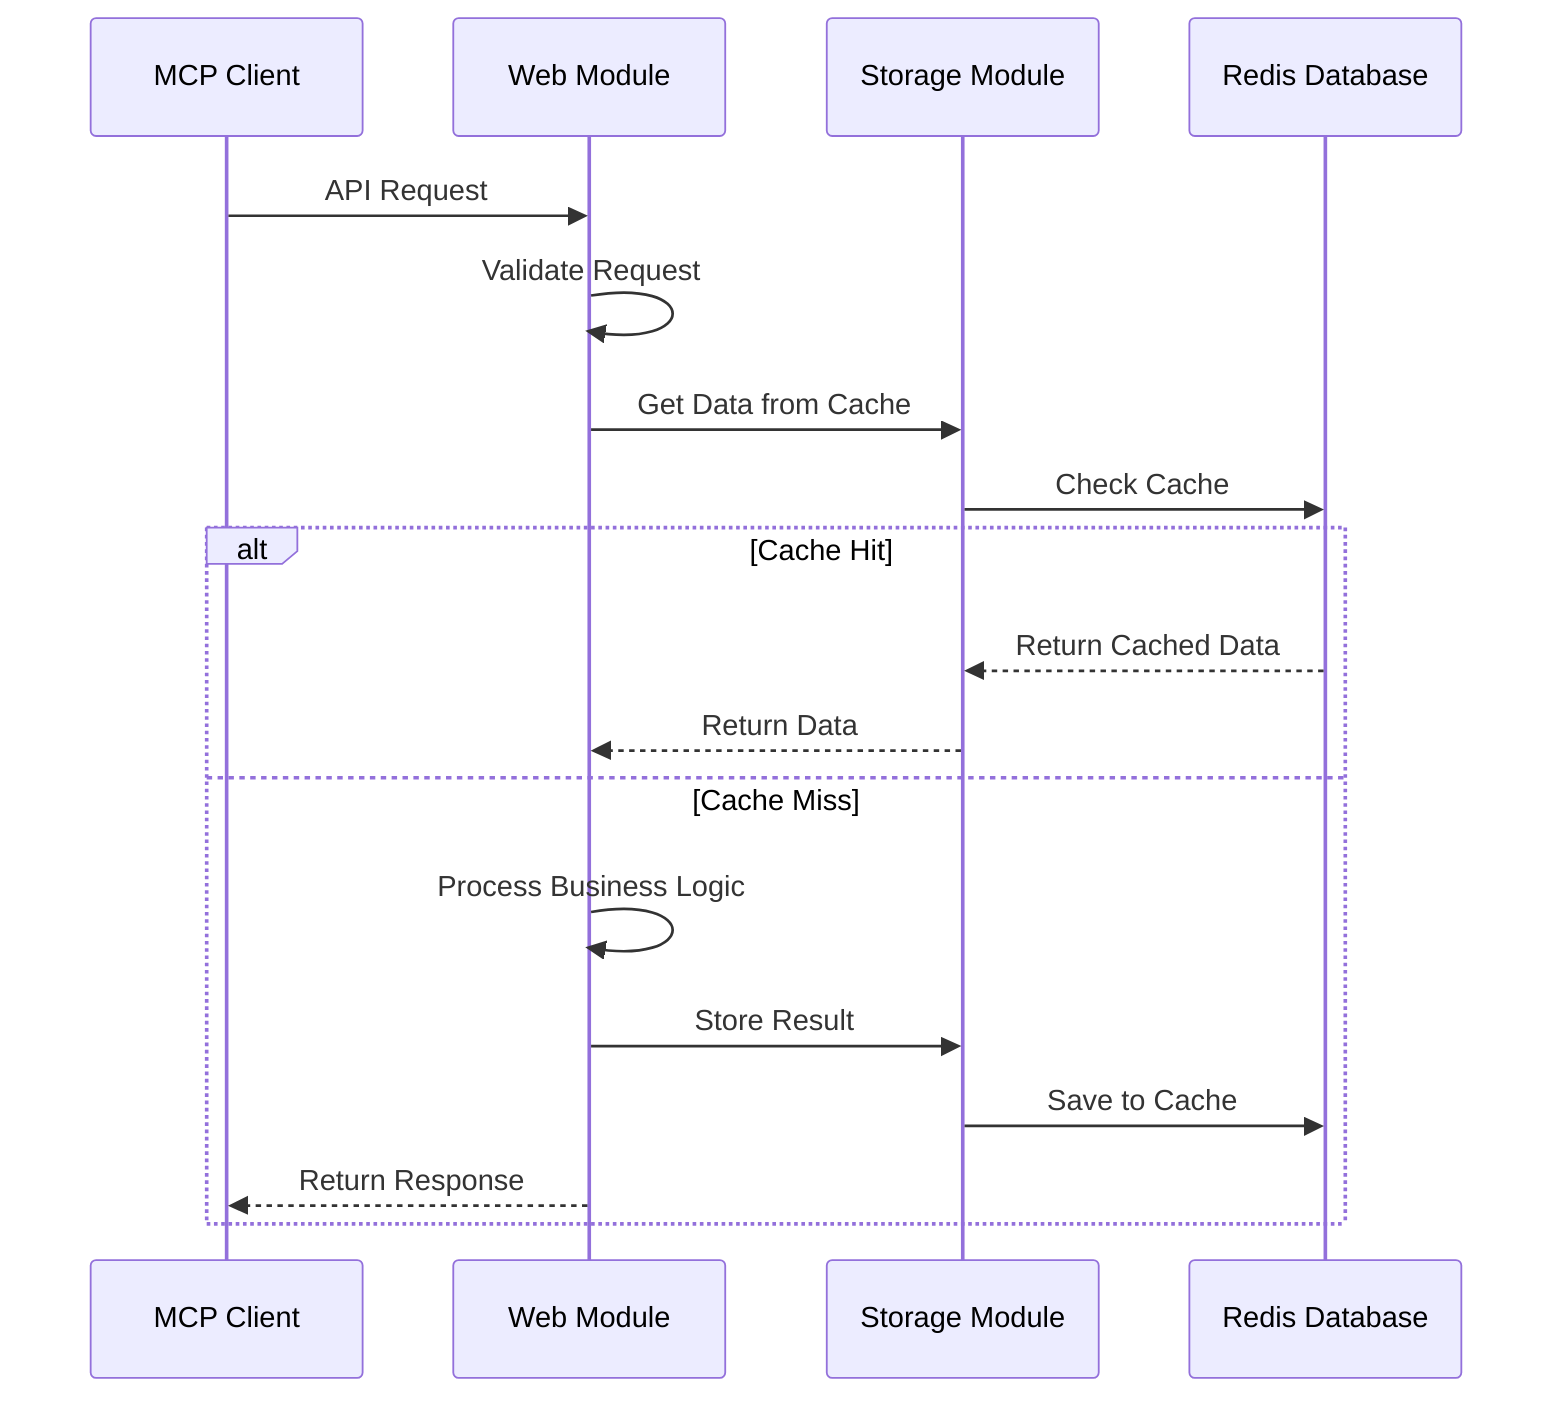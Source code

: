 sequenceDiagram
    participant Client as MCP Client
    participant Web as Web Module
    participant Storage as Storage Module
    participant Redis as Redis Database
    
    Client->>Web: API Request
    Web->>Web: Validate Request
    Web->>Storage: Get Data from Cache
    Storage->>Redis: Check Cache
    
    alt Cache Hit
        Redis-->>Storage: Return Cached Data
        Storage-->>Web: Return Data
    else Cache Miss
        Web->>Web: Process Business Logic
        Web->>Storage: Store Result
        Storage->>Redis: Save to Cache
        Web-->>Client: Return Response
    end